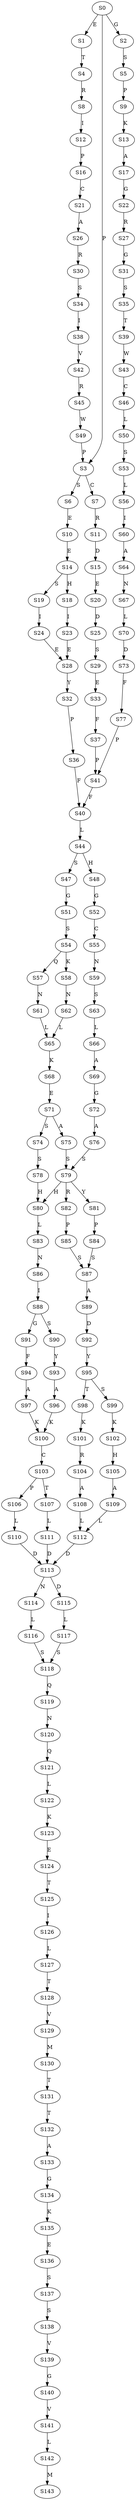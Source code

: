 strict digraph  {
	S0 -> S1 [ label = E ];
	S0 -> S2 [ label = G ];
	S0 -> S3 [ label = P ];
	S1 -> S4 [ label = T ];
	S2 -> S5 [ label = S ];
	S3 -> S6 [ label = S ];
	S3 -> S7 [ label = C ];
	S4 -> S8 [ label = R ];
	S5 -> S9 [ label = P ];
	S6 -> S10 [ label = E ];
	S7 -> S11 [ label = R ];
	S8 -> S12 [ label = I ];
	S9 -> S13 [ label = K ];
	S10 -> S14 [ label = E ];
	S11 -> S15 [ label = D ];
	S12 -> S16 [ label = P ];
	S13 -> S17 [ label = A ];
	S14 -> S18 [ label = H ];
	S14 -> S19 [ label = S ];
	S15 -> S20 [ label = E ];
	S16 -> S21 [ label = C ];
	S17 -> S22 [ label = G ];
	S18 -> S23 [ label = I ];
	S19 -> S24 [ label = I ];
	S20 -> S25 [ label = D ];
	S21 -> S26 [ label = A ];
	S22 -> S27 [ label = R ];
	S23 -> S28 [ label = E ];
	S24 -> S28 [ label = E ];
	S25 -> S29 [ label = S ];
	S26 -> S30 [ label = R ];
	S27 -> S31 [ label = G ];
	S28 -> S32 [ label = Y ];
	S29 -> S33 [ label = E ];
	S30 -> S34 [ label = S ];
	S31 -> S35 [ label = S ];
	S32 -> S36 [ label = P ];
	S33 -> S37 [ label = F ];
	S34 -> S38 [ label = I ];
	S35 -> S39 [ label = T ];
	S36 -> S40 [ label = F ];
	S37 -> S41 [ label = P ];
	S38 -> S42 [ label = V ];
	S39 -> S43 [ label = W ];
	S40 -> S44 [ label = L ];
	S41 -> S40 [ label = F ];
	S42 -> S45 [ label = R ];
	S43 -> S46 [ label = C ];
	S44 -> S47 [ label = S ];
	S44 -> S48 [ label = H ];
	S45 -> S49 [ label = W ];
	S46 -> S50 [ label = L ];
	S47 -> S51 [ label = G ];
	S48 -> S52 [ label = G ];
	S49 -> S3 [ label = P ];
	S50 -> S53 [ label = S ];
	S51 -> S54 [ label = S ];
	S52 -> S55 [ label = C ];
	S53 -> S56 [ label = L ];
	S54 -> S57 [ label = Q ];
	S54 -> S58 [ label = K ];
	S55 -> S59 [ label = N ];
	S56 -> S60 [ label = I ];
	S57 -> S61 [ label = N ];
	S58 -> S62 [ label = N ];
	S59 -> S63 [ label = S ];
	S60 -> S64 [ label = A ];
	S61 -> S65 [ label = L ];
	S62 -> S65 [ label = L ];
	S63 -> S66 [ label = L ];
	S64 -> S67 [ label = N ];
	S65 -> S68 [ label = K ];
	S66 -> S69 [ label = A ];
	S67 -> S70 [ label = L ];
	S68 -> S71 [ label = E ];
	S69 -> S72 [ label = G ];
	S70 -> S73 [ label = D ];
	S71 -> S74 [ label = S ];
	S71 -> S75 [ label = A ];
	S72 -> S76 [ label = A ];
	S73 -> S77 [ label = F ];
	S74 -> S78 [ label = S ];
	S75 -> S79 [ label = S ];
	S76 -> S79 [ label = S ];
	S77 -> S41 [ label = P ];
	S78 -> S80 [ label = H ];
	S79 -> S81 [ label = Y ];
	S79 -> S80 [ label = H ];
	S79 -> S82 [ label = R ];
	S80 -> S83 [ label = L ];
	S81 -> S84 [ label = P ];
	S82 -> S85 [ label = P ];
	S83 -> S86 [ label = N ];
	S84 -> S87 [ label = S ];
	S85 -> S87 [ label = S ];
	S86 -> S88 [ label = I ];
	S87 -> S89 [ label = A ];
	S88 -> S90 [ label = S ];
	S88 -> S91 [ label = G ];
	S89 -> S92 [ label = D ];
	S90 -> S93 [ label = Y ];
	S91 -> S94 [ label = F ];
	S92 -> S95 [ label = Y ];
	S93 -> S96 [ label = A ];
	S94 -> S97 [ label = A ];
	S95 -> S98 [ label = T ];
	S95 -> S99 [ label = S ];
	S96 -> S100 [ label = K ];
	S97 -> S100 [ label = K ];
	S98 -> S101 [ label = K ];
	S99 -> S102 [ label = K ];
	S100 -> S103 [ label = C ];
	S101 -> S104 [ label = R ];
	S102 -> S105 [ label = H ];
	S103 -> S106 [ label = P ];
	S103 -> S107 [ label = T ];
	S104 -> S108 [ label = A ];
	S105 -> S109 [ label = A ];
	S106 -> S110 [ label = L ];
	S107 -> S111 [ label = L ];
	S108 -> S112 [ label = L ];
	S109 -> S112 [ label = L ];
	S110 -> S113 [ label = D ];
	S111 -> S113 [ label = D ];
	S112 -> S113 [ label = D ];
	S113 -> S114 [ label = N ];
	S113 -> S115 [ label = D ];
	S114 -> S116 [ label = L ];
	S115 -> S117 [ label = L ];
	S116 -> S118 [ label = S ];
	S117 -> S118 [ label = S ];
	S118 -> S119 [ label = Q ];
	S119 -> S120 [ label = N ];
	S120 -> S121 [ label = Q ];
	S121 -> S122 [ label = L ];
	S122 -> S123 [ label = K ];
	S123 -> S124 [ label = E ];
	S124 -> S125 [ label = T ];
	S125 -> S126 [ label = I ];
	S126 -> S127 [ label = L ];
	S127 -> S128 [ label = T ];
	S128 -> S129 [ label = V ];
	S129 -> S130 [ label = M ];
	S130 -> S131 [ label = T ];
	S131 -> S132 [ label = T ];
	S132 -> S133 [ label = A ];
	S133 -> S134 [ label = G ];
	S134 -> S135 [ label = K ];
	S135 -> S136 [ label = E ];
	S136 -> S137 [ label = S ];
	S137 -> S138 [ label = S ];
	S138 -> S139 [ label = V ];
	S139 -> S140 [ label = G ];
	S140 -> S141 [ label = V ];
	S141 -> S142 [ label = L ];
	S142 -> S143 [ label = M ];
}
